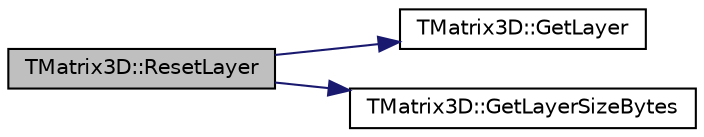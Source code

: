 digraph "TMatrix3D::ResetLayer"
{
 // LATEX_PDF_SIZE
  edge [fontname="Helvetica",fontsize="10",labelfontname="Helvetica",labelfontsize="10"];
  node [fontname="Helvetica",fontsize="10",shape=record];
  rankdir="LR";
  Node1 [label="TMatrix3D::ResetLayer",height=0.2,width=0.4,color="black", fillcolor="grey75", style="filled", fontcolor="black",tooltip=" "];
  Node1 -> Node2 [color="midnightblue",fontsize="10",style="solid",fontname="Helvetica"];
  Node2 [label="TMatrix3D::GetLayer",height=0.2,width=0.4,color="black", fillcolor="white", style="filled",URL="$structTMatrix3D.html#a11257e434bc2f7ab1691d8da9452cefd",tooltip=" "];
  Node1 -> Node3 [color="midnightblue",fontsize="10",style="solid",fontname="Helvetica"];
  Node3 [label="TMatrix3D::GetLayerSizeBytes",height=0.2,width=0.4,color="black", fillcolor="white", style="filled",URL="$structTMatrix3D.html#a2d287d459fed7c44b8de1dbe3a6c323f",tooltip=" "];
}
